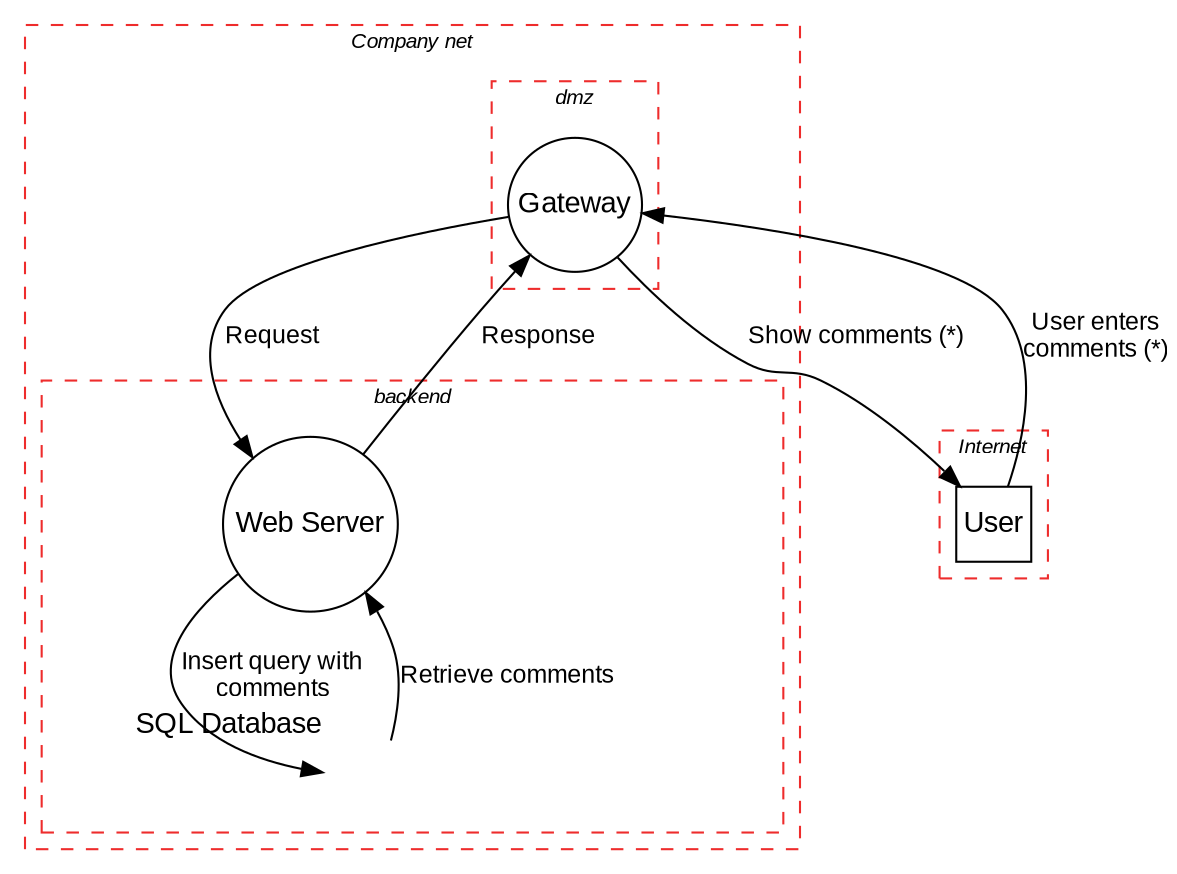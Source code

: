 digraph tm {
    graph [
        fontname = Arial;
        fontsize = 14;
    ]
    node [
        fontname = Arial;
        fontsize = 14;
        rankdir = lr;
    ]
    edge [
        shape = none;
        arrowtail = onormal;
        fontname = Arial;
        fontsize = 12;
    ]
    labelloc = "t";
    fontsize = 20;
    nodesep = 1;

    subgraph cluster_boundary_Companynet_88f2d9c06f {
        graph [
            fontsize = 10;
            fontcolor = black;
            style = dashed;
            color = firebrick2;
            label = <<i>Company net</i>>;
        ]

        subgraph cluster_boundary_dmz_579e9aae81 {
            graph [
                fontsize = 10;
                fontcolor = black;
                style = dashed;
                color = firebrick2;
                label = <<i>dmz</i>>;
            ]

            server_Gateway_f8af758679 [
                shape = circle;
                color = black;
                fontcolor = black;
                label = "Gateway";
                margin = 0.02;
            ]

        }

        subgraph cluster_boundary_backend_f2eb7a3ff7 {
            graph [
                fontsize = 10;
                fontcolor = black;
                style = dashed;
                color = firebrick2;
                label = <<i>backend</i>>;
            ]

            server_WebServer_2c440ebe53 [
                shape = circle;
                color = black;
                fontcolor = black;
                label = "Web Server";
                margin = 0.02;
            ]

            datastore_SQLDatabase_0291419f72 [
                shape = none;
                fixedsize = shape;
                image = "INSTALL_PATH/pytm/images/datastore_black.png";
                imagescale = true;
                color = black;
                fontcolor = black;
                xlabel = "SQL Database";
                label = "";
            ]

        }

    }

    subgraph cluster_boundary_Internet_acf3059e70 {
        graph [
            fontsize = 10;
            fontcolor = black;
            style = dashed;
            color = firebrick2;
            label = <<i>Internet</i>>;
        ]

        actor_User_d2006ce1bb [
            shape = square;
            color = black;
            fontcolor = black;
            label = "User";
            margin = 0.02;
        ]

    }

    actor_User_d2006ce1bb -> server_Gateway_f8af758679 [
        color = black;
        fontcolor = black;
        dir = forward;
        label = "User enters\ncomments (*)";
    ]

    server_Gateway_f8af758679 -> server_WebServer_2c440ebe53 [
        color = black;
        fontcolor = black;
        dir = forward;
        label = "Request";
    ]

    server_WebServer_2c440ebe53 -> datastore_SQLDatabase_0291419f72 [
        color = black;
        fontcolor = black;
        dir = forward;
        label = "Insert query with\ncomments";
    ]

    datastore_SQLDatabase_0291419f72 -> server_WebServer_2c440ebe53 [
        color = black;
        fontcolor = black;
        dir = forward;
        label = "Retrieve comments";
    ]

    server_WebServer_2c440ebe53 -> server_Gateway_f8af758679 [
        color = black;
        fontcolor = black;
        dir = forward;
        label = "Response";
    ]

    server_Gateway_f8af758679 -> actor_User_d2006ce1bb [
        color = black;
        fontcolor = black;
        dir = forward;
        label = "Show comments (*)";
    ]

}
